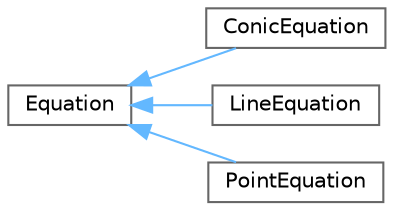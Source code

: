digraph "Graphical Class Hierarchy"
{
 // LATEX_PDF_SIZE
  bgcolor="transparent";
  edge [fontname=Helvetica,fontsize=10,labelfontname=Helvetica,labelfontsize=10];
  node [fontname=Helvetica,fontsize=10,shape=box,height=0.2,width=0.9];
  rankdir="LR";
  Node0 [label="Equation",height=0.2,width=0.4,color="grey40", fillcolor="white", style="filled",URL="$struct_equation.html",tooltip="Struct that defines position of the objects."];
  Node0 -> Node1 [dir="back",color="steelblue1",style="solid"];
  Node1 [label="ConicEquation",height=0.2,width=0.4,color="grey40", fillcolor="white", style="filled",URL="$struct_conic_equation.html",tooltip="Struct that defines position of the conic."];
  Node0 -> Node2 [dir="back",color="steelblue1",style="solid"];
  Node2 [label="LineEquation",height=0.2,width=0.4,color="grey40", fillcolor="white", style="filled",URL="$struct_line_equation.html",tooltip="Struct that defines position of the line."];
  Node0 -> Node3 [dir="back",color="steelblue1",style="solid"];
  Node3 [label="PointEquation",height=0.2,width=0.4,color="grey40", fillcolor="white", style="filled",URL="$struct_point_equation.html",tooltip="Struct that defines position of the point."];
}
